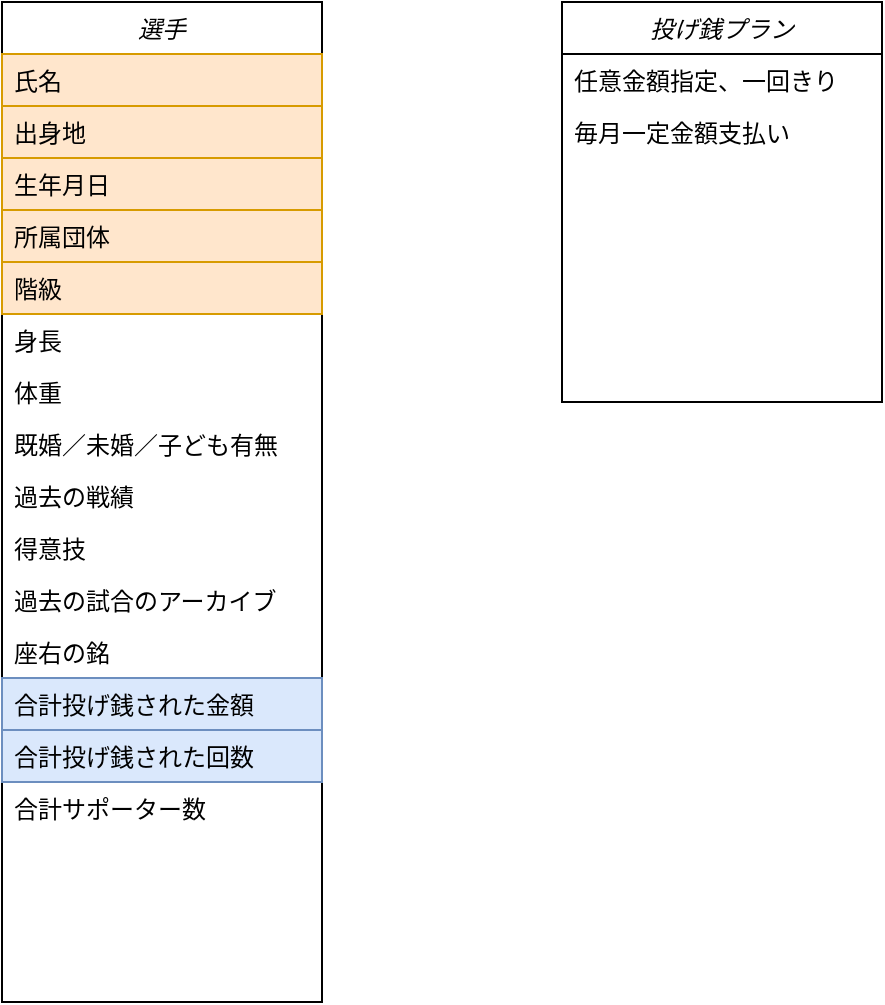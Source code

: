<mxfile version="24.3.1" type="github">
  <diagram id="C5RBs43oDa-KdzZeNtuy" name="Page-1">
    <mxGraphModel dx="1312" dy="3174" grid="1" gridSize="10" guides="1" tooltips="1" connect="1" arrows="1" fold="1" page="1" pageScale="1" pageWidth="827" pageHeight="1169" math="0" shadow="0">
      <root>
        <mxCell id="WIyWlLk6GJQsqaUBKTNV-0" />
        <mxCell id="WIyWlLk6GJQsqaUBKTNV-1" parent="WIyWlLk6GJQsqaUBKTNV-0" />
        <mxCell id="-_ZrnqRpBp8OZSzgpx2B-7" value="選手" style="swimlane;fontStyle=2;align=center;verticalAlign=top;childLayout=stackLayout;horizontal=1;startSize=26;horizontalStack=0;resizeParent=1;resizeLast=0;collapsible=1;marginBottom=0;rounded=0;shadow=0;strokeWidth=1;" vertex="1" parent="WIyWlLk6GJQsqaUBKTNV-1">
          <mxGeometry x="60" y="-2290" width="160" height="500" as="geometry">
            <mxRectangle x="230" y="140" width="160" height="26" as="alternateBounds" />
          </mxGeometry>
        </mxCell>
        <mxCell id="-_ZrnqRpBp8OZSzgpx2B-8" value="氏名" style="text;align=left;verticalAlign=top;spacingLeft=4;spacingRight=4;overflow=hidden;rotatable=0;points=[[0,0.5],[1,0.5]];portConstraint=eastwest;fillColor=#ffe6cc;strokeColor=#d79b00;" vertex="1" parent="-_ZrnqRpBp8OZSzgpx2B-7">
          <mxGeometry y="26" width="160" height="26" as="geometry" />
        </mxCell>
        <mxCell id="-_ZrnqRpBp8OZSzgpx2B-9" value="出身地" style="text;align=left;verticalAlign=top;spacingLeft=4;spacingRight=4;overflow=hidden;rotatable=0;points=[[0,0.5],[1,0.5]];portConstraint=eastwest;rounded=0;shadow=0;html=0;fillColor=#ffe6cc;strokeColor=#d79b00;" vertex="1" parent="-_ZrnqRpBp8OZSzgpx2B-7">
          <mxGeometry y="52" width="160" height="26" as="geometry" />
        </mxCell>
        <mxCell id="-_ZrnqRpBp8OZSzgpx2B-10" value="生年月日" style="text;align=left;verticalAlign=top;spacingLeft=4;spacingRight=4;overflow=hidden;rotatable=0;points=[[0,0.5],[1,0.5]];portConstraint=eastwest;rounded=0;shadow=0;html=0;fillColor=#ffe6cc;strokeColor=#d79b00;" vertex="1" parent="-_ZrnqRpBp8OZSzgpx2B-7">
          <mxGeometry y="78" width="160" height="26" as="geometry" />
        </mxCell>
        <mxCell id="-_ZrnqRpBp8OZSzgpx2B-15" value="所属団体" style="text;align=left;verticalAlign=top;spacingLeft=4;spacingRight=4;overflow=hidden;rotatable=0;points=[[0,0.5],[1,0.5]];portConstraint=eastwest;rounded=0;shadow=0;html=0;fillColor=#ffe6cc;strokeColor=#d79b00;" vertex="1" parent="-_ZrnqRpBp8OZSzgpx2B-7">
          <mxGeometry y="104" width="160" height="26" as="geometry" />
        </mxCell>
        <mxCell id="-_ZrnqRpBp8OZSzgpx2B-16" value="階級" style="text;align=left;verticalAlign=top;spacingLeft=4;spacingRight=4;overflow=hidden;rotatable=0;points=[[0,0.5],[1,0.5]];portConstraint=eastwest;rounded=0;shadow=0;html=0;fillColor=#ffe6cc;strokeColor=#d79b00;" vertex="1" parent="-_ZrnqRpBp8OZSzgpx2B-7">
          <mxGeometry y="130" width="160" height="26" as="geometry" />
        </mxCell>
        <mxCell id="-_ZrnqRpBp8OZSzgpx2B-13" value="身長" style="text;align=left;verticalAlign=top;spacingLeft=4;spacingRight=4;overflow=hidden;rotatable=0;points=[[0,0.5],[1,0.5]];portConstraint=eastwest;rounded=0;shadow=0;html=0;" vertex="1" parent="-_ZrnqRpBp8OZSzgpx2B-7">
          <mxGeometry y="156" width="160" height="26" as="geometry" />
        </mxCell>
        <mxCell id="-_ZrnqRpBp8OZSzgpx2B-14" value="体重" style="text;align=left;verticalAlign=top;spacingLeft=4;spacingRight=4;overflow=hidden;rotatable=0;points=[[0,0.5],[1,0.5]];portConstraint=eastwest;rounded=0;shadow=0;html=0;" vertex="1" parent="-_ZrnqRpBp8OZSzgpx2B-7">
          <mxGeometry y="182" width="160" height="26" as="geometry" />
        </mxCell>
        <mxCell id="-_ZrnqRpBp8OZSzgpx2B-40" value="既婚／未婚／子ども有無" style="text;align=left;verticalAlign=top;spacingLeft=4;spacingRight=4;overflow=hidden;rotatable=0;points=[[0,0.5],[1,0.5]];portConstraint=eastwest;rounded=0;shadow=0;html=0;" vertex="1" parent="-_ZrnqRpBp8OZSzgpx2B-7">
          <mxGeometry y="208" width="160" height="26" as="geometry" />
        </mxCell>
        <mxCell id="-_ZrnqRpBp8OZSzgpx2B-17" value="過去の戦績" style="text;align=left;verticalAlign=top;spacingLeft=4;spacingRight=4;overflow=hidden;rotatable=0;points=[[0,0.5],[1,0.5]];portConstraint=eastwest;rounded=0;shadow=0;html=0;" vertex="1" parent="-_ZrnqRpBp8OZSzgpx2B-7">
          <mxGeometry y="234" width="160" height="26" as="geometry" />
        </mxCell>
        <mxCell id="-_ZrnqRpBp8OZSzgpx2B-18" value="得意技" style="text;align=left;verticalAlign=top;spacingLeft=4;spacingRight=4;overflow=hidden;rotatable=0;points=[[0,0.5],[1,0.5]];portConstraint=eastwest;rounded=0;shadow=0;html=0;" vertex="1" parent="-_ZrnqRpBp8OZSzgpx2B-7">
          <mxGeometry y="260" width="160" height="26" as="geometry" />
        </mxCell>
        <mxCell id="-_ZrnqRpBp8OZSzgpx2B-19" value="過去の試合のアーカイブ" style="text;align=left;verticalAlign=top;spacingLeft=4;spacingRight=4;overflow=hidden;rotatable=0;points=[[0,0.5],[1,0.5]];portConstraint=eastwest;rounded=0;shadow=0;html=0;" vertex="1" parent="-_ZrnqRpBp8OZSzgpx2B-7">
          <mxGeometry y="286" width="160" height="26" as="geometry" />
        </mxCell>
        <mxCell id="-_ZrnqRpBp8OZSzgpx2B-20" value="座右の銘" style="text;align=left;verticalAlign=top;spacingLeft=4;spacingRight=4;overflow=hidden;rotatable=0;points=[[0,0.5],[1,0.5]];portConstraint=eastwest;rounded=0;shadow=0;html=0;" vertex="1" parent="-_ZrnqRpBp8OZSzgpx2B-7">
          <mxGeometry y="312" width="160" height="26" as="geometry" />
        </mxCell>
        <mxCell id="-_ZrnqRpBp8OZSzgpx2B-22" value="合計投げ銭された金額" style="text;align=left;verticalAlign=top;spacingLeft=4;spacingRight=4;overflow=hidden;rotatable=0;points=[[0,0.5],[1,0.5]];portConstraint=eastwest;rounded=0;shadow=0;html=0;fillColor=#dae8fc;strokeColor=#6c8ebf;" vertex="1" parent="-_ZrnqRpBp8OZSzgpx2B-7">
          <mxGeometry y="338" width="160" height="26" as="geometry" />
        </mxCell>
        <mxCell id="-_ZrnqRpBp8OZSzgpx2B-39" value="合計投げ銭された回数" style="text;align=left;verticalAlign=top;spacingLeft=4;spacingRight=4;overflow=hidden;rotatable=0;points=[[0,0.5],[1,0.5]];portConstraint=eastwest;rounded=0;shadow=0;html=0;fillColor=#dae8fc;strokeColor=#6c8ebf;" vertex="1" parent="-_ZrnqRpBp8OZSzgpx2B-7">
          <mxGeometry y="364" width="160" height="26" as="geometry" />
        </mxCell>
        <mxCell id="-_ZrnqRpBp8OZSzgpx2B-23" value="合計サポーター数" style="text;align=left;verticalAlign=top;spacingLeft=4;spacingRight=4;overflow=hidden;rotatable=0;points=[[0,0.5],[1,0.5]];portConstraint=eastwest;rounded=0;shadow=0;html=0;" vertex="1" parent="-_ZrnqRpBp8OZSzgpx2B-7">
          <mxGeometry y="390" width="160" height="26" as="geometry" />
        </mxCell>
        <mxCell id="-_ZrnqRpBp8OZSzgpx2B-25" value="投げ銭プラン" style="swimlane;fontStyle=2;align=center;verticalAlign=top;childLayout=stackLayout;horizontal=1;startSize=26;horizontalStack=0;resizeParent=1;resizeLast=0;collapsible=1;marginBottom=0;rounded=0;shadow=0;strokeWidth=1;" vertex="1" parent="WIyWlLk6GJQsqaUBKTNV-1">
          <mxGeometry x="340" y="-2290" width="160" height="200" as="geometry">
            <mxRectangle x="230" y="140" width="160" height="26" as="alternateBounds" />
          </mxGeometry>
        </mxCell>
        <mxCell id="-_ZrnqRpBp8OZSzgpx2B-29" value="任意金額指定、一回きり" style="text;align=left;verticalAlign=top;spacingLeft=4;spacingRight=4;overflow=hidden;rotatable=0;points=[[0,0.5],[1,0.5]];portConstraint=eastwest;rounded=0;shadow=0;html=0;" vertex="1" parent="-_ZrnqRpBp8OZSzgpx2B-25">
          <mxGeometry y="26" width="160" height="26" as="geometry" />
        </mxCell>
        <mxCell id="-_ZrnqRpBp8OZSzgpx2B-33" value="毎月一定金額支払い" style="text;align=left;verticalAlign=top;spacingLeft=4;spacingRight=4;overflow=hidden;rotatable=0;points=[[0,0.5],[1,0.5]];portConstraint=eastwest;rounded=0;shadow=0;html=0;" vertex="1" parent="-_ZrnqRpBp8OZSzgpx2B-25">
          <mxGeometry y="52" width="160" height="26" as="geometry" />
        </mxCell>
      </root>
    </mxGraphModel>
  </diagram>
</mxfile>
